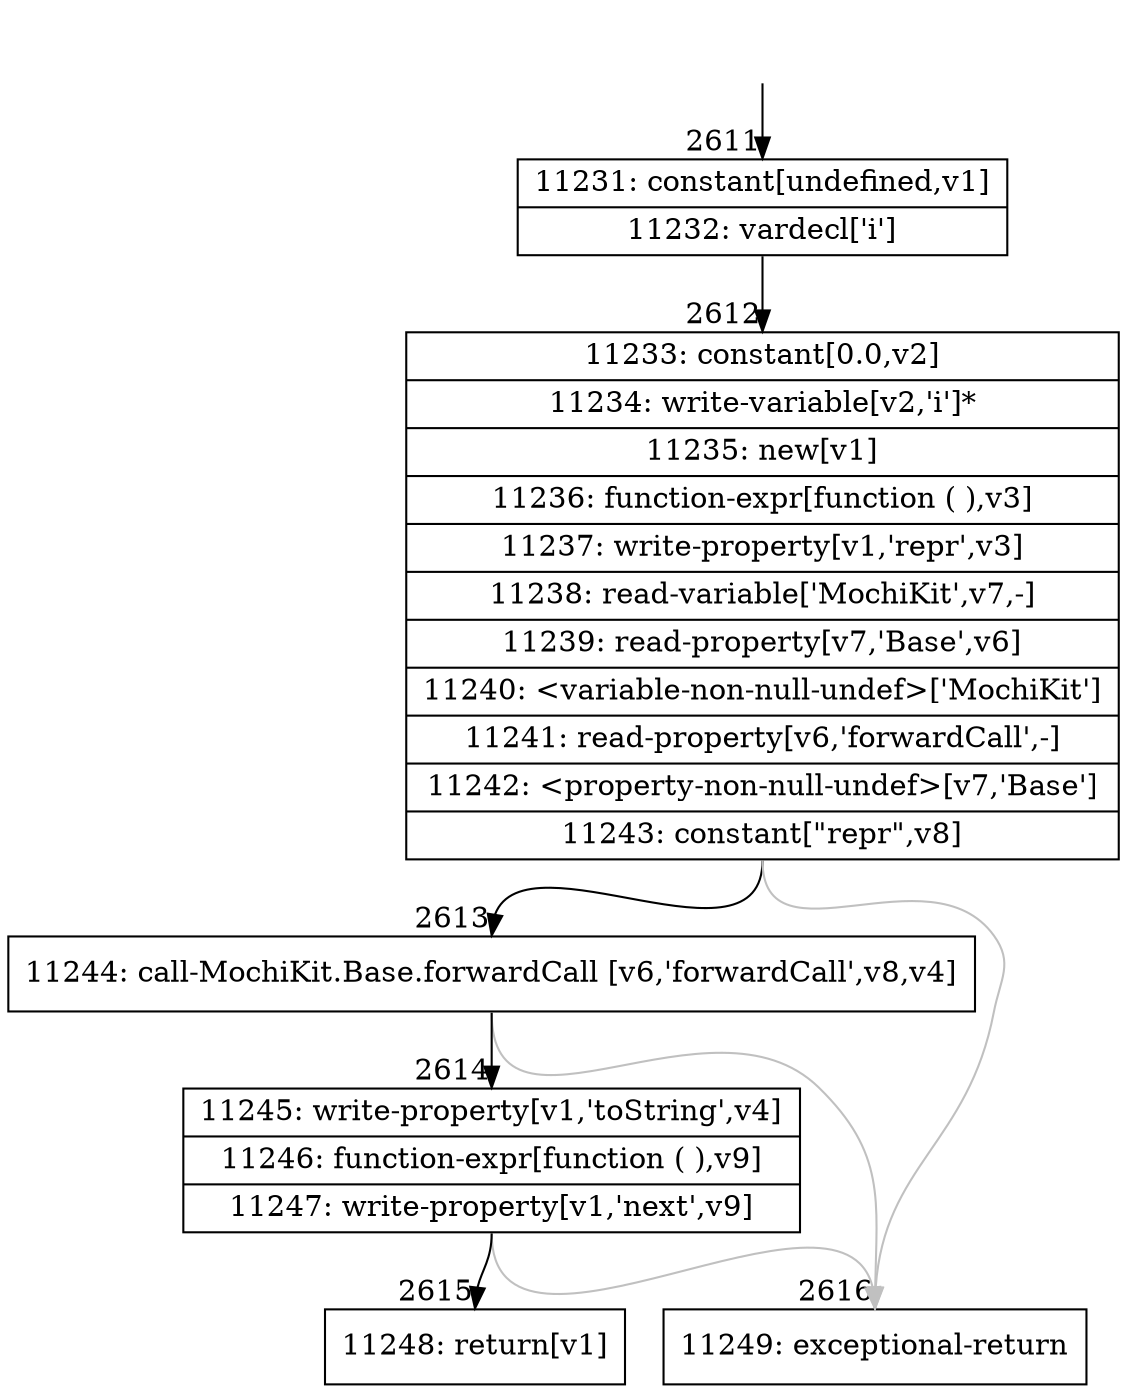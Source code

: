 digraph {
rankdir="TD"
BB_entry195[shape=none,label=""];
BB_entry195 -> BB2611 [tailport=s, headport=n, headlabel="    2611"]
BB2611 [shape=record label="{11231: constant[undefined,v1]|11232: vardecl['i']}" ] 
BB2611 -> BB2612 [tailport=s, headport=n, headlabel="      2612"]
BB2612 [shape=record label="{11233: constant[0.0,v2]|11234: write-variable[v2,'i']*|11235: new[v1]|11236: function-expr[function ( ),v3]|11237: write-property[v1,'repr',v3]|11238: read-variable['MochiKit',v7,-]|11239: read-property[v7,'Base',v6]|11240: \<variable-non-null-undef\>['MochiKit']|11241: read-property[v6,'forwardCall',-]|11242: \<property-non-null-undef\>[v7,'Base']|11243: constant[\"repr\",v8]}" ] 
BB2612 -> BB2613 [tailport=s, headport=n, headlabel="      2613"]
BB2612 -> BB2616 [tailport=s, headport=n, color=gray, headlabel="      2616"]
BB2613 [shape=record label="{11244: call-MochiKit.Base.forwardCall [v6,'forwardCall',v8,v4]}" ] 
BB2613 -> BB2614 [tailport=s, headport=n, headlabel="      2614"]
BB2613 -> BB2616 [tailport=s, headport=n, color=gray]
BB2614 [shape=record label="{11245: write-property[v1,'toString',v4]|11246: function-expr[function ( ),v9]|11247: write-property[v1,'next',v9]}" ] 
BB2614 -> BB2615 [tailport=s, headport=n, headlabel="      2615"]
BB2614 -> BB2616 [tailport=s, headport=n, color=gray]
BB2615 [shape=record label="{11248: return[v1]}" ] 
BB2616 [shape=record label="{11249: exceptional-return}" ] 
//#$~ 1662
}
